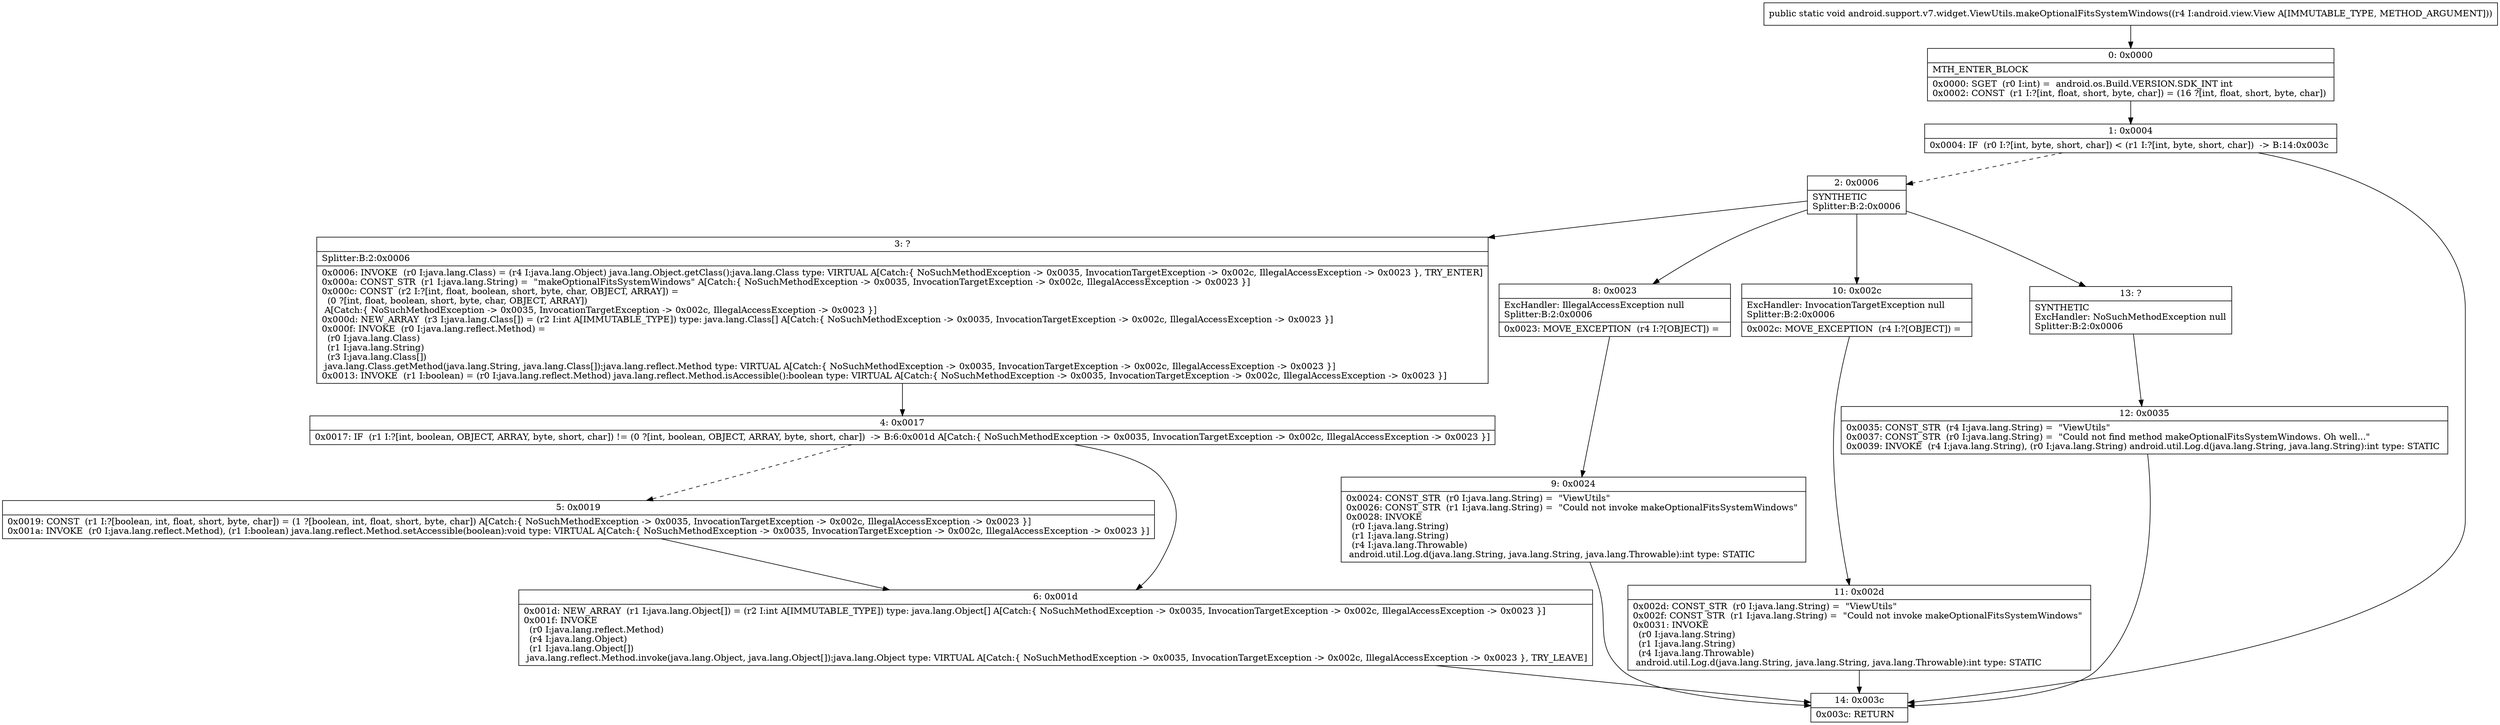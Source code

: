 digraph "CFG forandroid.support.v7.widget.ViewUtils.makeOptionalFitsSystemWindows(Landroid\/view\/View;)V" {
Node_0 [shape=record,label="{0\:\ 0x0000|MTH_ENTER_BLOCK\l|0x0000: SGET  (r0 I:int) =  android.os.Build.VERSION.SDK_INT int \l0x0002: CONST  (r1 I:?[int, float, short, byte, char]) = (16 ?[int, float, short, byte, char]) \l}"];
Node_1 [shape=record,label="{1\:\ 0x0004|0x0004: IF  (r0 I:?[int, byte, short, char]) \< (r1 I:?[int, byte, short, char])  \-\> B:14:0x003c \l}"];
Node_2 [shape=record,label="{2\:\ 0x0006|SYNTHETIC\lSplitter:B:2:0x0006\l}"];
Node_3 [shape=record,label="{3\:\ ?|Splitter:B:2:0x0006\l|0x0006: INVOKE  (r0 I:java.lang.Class) = (r4 I:java.lang.Object) java.lang.Object.getClass():java.lang.Class type: VIRTUAL A[Catch:\{ NoSuchMethodException \-\> 0x0035, InvocationTargetException \-\> 0x002c, IllegalAccessException \-\> 0x0023 \}, TRY_ENTER]\l0x000a: CONST_STR  (r1 I:java.lang.String) =  \"makeOptionalFitsSystemWindows\" A[Catch:\{ NoSuchMethodException \-\> 0x0035, InvocationTargetException \-\> 0x002c, IllegalAccessException \-\> 0x0023 \}]\l0x000c: CONST  (r2 I:?[int, float, boolean, short, byte, char, OBJECT, ARRAY]) = \l  (0 ?[int, float, boolean, short, byte, char, OBJECT, ARRAY])\l A[Catch:\{ NoSuchMethodException \-\> 0x0035, InvocationTargetException \-\> 0x002c, IllegalAccessException \-\> 0x0023 \}]\l0x000d: NEW_ARRAY  (r3 I:java.lang.Class[]) = (r2 I:int A[IMMUTABLE_TYPE]) type: java.lang.Class[] A[Catch:\{ NoSuchMethodException \-\> 0x0035, InvocationTargetException \-\> 0x002c, IllegalAccessException \-\> 0x0023 \}]\l0x000f: INVOKE  (r0 I:java.lang.reflect.Method) = \l  (r0 I:java.lang.Class)\l  (r1 I:java.lang.String)\l  (r3 I:java.lang.Class[])\l java.lang.Class.getMethod(java.lang.String, java.lang.Class[]):java.lang.reflect.Method type: VIRTUAL A[Catch:\{ NoSuchMethodException \-\> 0x0035, InvocationTargetException \-\> 0x002c, IllegalAccessException \-\> 0x0023 \}]\l0x0013: INVOKE  (r1 I:boolean) = (r0 I:java.lang.reflect.Method) java.lang.reflect.Method.isAccessible():boolean type: VIRTUAL A[Catch:\{ NoSuchMethodException \-\> 0x0035, InvocationTargetException \-\> 0x002c, IllegalAccessException \-\> 0x0023 \}]\l}"];
Node_4 [shape=record,label="{4\:\ 0x0017|0x0017: IF  (r1 I:?[int, boolean, OBJECT, ARRAY, byte, short, char]) != (0 ?[int, boolean, OBJECT, ARRAY, byte, short, char])  \-\> B:6:0x001d A[Catch:\{ NoSuchMethodException \-\> 0x0035, InvocationTargetException \-\> 0x002c, IllegalAccessException \-\> 0x0023 \}]\l}"];
Node_5 [shape=record,label="{5\:\ 0x0019|0x0019: CONST  (r1 I:?[boolean, int, float, short, byte, char]) = (1 ?[boolean, int, float, short, byte, char]) A[Catch:\{ NoSuchMethodException \-\> 0x0035, InvocationTargetException \-\> 0x002c, IllegalAccessException \-\> 0x0023 \}]\l0x001a: INVOKE  (r0 I:java.lang.reflect.Method), (r1 I:boolean) java.lang.reflect.Method.setAccessible(boolean):void type: VIRTUAL A[Catch:\{ NoSuchMethodException \-\> 0x0035, InvocationTargetException \-\> 0x002c, IllegalAccessException \-\> 0x0023 \}]\l}"];
Node_6 [shape=record,label="{6\:\ 0x001d|0x001d: NEW_ARRAY  (r1 I:java.lang.Object[]) = (r2 I:int A[IMMUTABLE_TYPE]) type: java.lang.Object[] A[Catch:\{ NoSuchMethodException \-\> 0x0035, InvocationTargetException \-\> 0x002c, IllegalAccessException \-\> 0x0023 \}]\l0x001f: INVOKE  \l  (r0 I:java.lang.reflect.Method)\l  (r4 I:java.lang.Object)\l  (r1 I:java.lang.Object[])\l java.lang.reflect.Method.invoke(java.lang.Object, java.lang.Object[]):java.lang.Object type: VIRTUAL A[Catch:\{ NoSuchMethodException \-\> 0x0035, InvocationTargetException \-\> 0x002c, IllegalAccessException \-\> 0x0023 \}, TRY_LEAVE]\l}"];
Node_8 [shape=record,label="{8\:\ 0x0023|ExcHandler: IllegalAccessException null\lSplitter:B:2:0x0006\l|0x0023: MOVE_EXCEPTION  (r4 I:?[OBJECT]) =  \l}"];
Node_9 [shape=record,label="{9\:\ 0x0024|0x0024: CONST_STR  (r0 I:java.lang.String) =  \"ViewUtils\" \l0x0026: CONST_STR  (r1 I:java.lang.String) =  \"Could not invoke makeOptionalFitsSystemWindows\" \l0x0028: INVOKE  \l  (r0 I:java.lang.String)\l  (r1 I:java.lang.String)\l  (r4 I:java.lang.Throwable)\l android.util.Log.d(java.lang.String, java.lang.String, java.lang.Throwable):int type: STATIC \l}"];
Node_10 [shape=record,label="{10\:\ 0x002c|ExcHandler: InvocationTargetException null\lSplitter:B:2:0x0006\l|0x002c: MOVE_EXCEPTION  (r4 I:?[OBJECT]) =  \l}"];
Node_11 [shape=record,label="{11\:\ 0x002d|0x002d: CONST_STR  (r0 I:java.lang.String) =  \"ViewUtils\" \l0x002f: CONST_STR  (r1 I:java.lang.String) =  \"Could not invoke makeOptionalFitsSystemWindows\" \l0x0031: INVOKE  \l  (r0 I:java.lang.String)\l  (r1 I:java.lang.String)\l  (r4 I:java.lang.Throwable)\l android.util.Log.d(java.lang.String, java.lang.String, java.lang.Throwable):int type: STATIC \l}"];
Node_12 [shape=record,label="{12\:\ 0x0035|0x0035: CONST_STR  (r4 I:java.lang.String) =  \"ViewUtils\" \l0x0037: CONST_STR  (r0 I:java.lang.String) =  \"Could not find method makeOptionalFitsSystemWindows. Oh well...\" \l0x0039: INVOKE  (r4 I:java.lang.String), (r0 I:java.lang.String) android.util.Log.d(java.lang.String, java.lang.String):int type: STATIC \l}"];
Node_13 [shape=record,label="{13\:\ ?|SYNTHETIC\lExcHandler: NoSuchMethodException null\lSplitter:B:2:0x0006\l}"];
Node_14 [shape=record,label="{14\:\ 0x003c|0x003c: RETURN   \l}"];
MethodNode[shape=record,label="{public static void android.support.v7.widget.ViewUtils.makeOptionalFitsSystemWindows((r4 I:android.view.View A[IMMUTABLE_TYPE, METHOD_ARGUMENT])) }"];
MethodNode -> Node_0;
Node_0 -> Node_1;
Node_1 -> Node_2[style=dashed];
Node_1 -> Node_14;
Node_2 -> Node_3;
Node_2 -> Node_13;
Node_2 -> Node_10;
Node_2 -> Node_8;
Node_3 -> Node_4;
Node_4 -> Node_5[style=dashed];
Node_4 -> Node_6;
Node_5 -> Node_6;
Node_6 -> Node_14;
Node_8 -> Node_9;
Node_9 -> Node_14;
Node_10 -> Node_11;
Node_11 -> Node_14;
Node_12 -> Node_14;
Node_13 -> Node_12;
}

